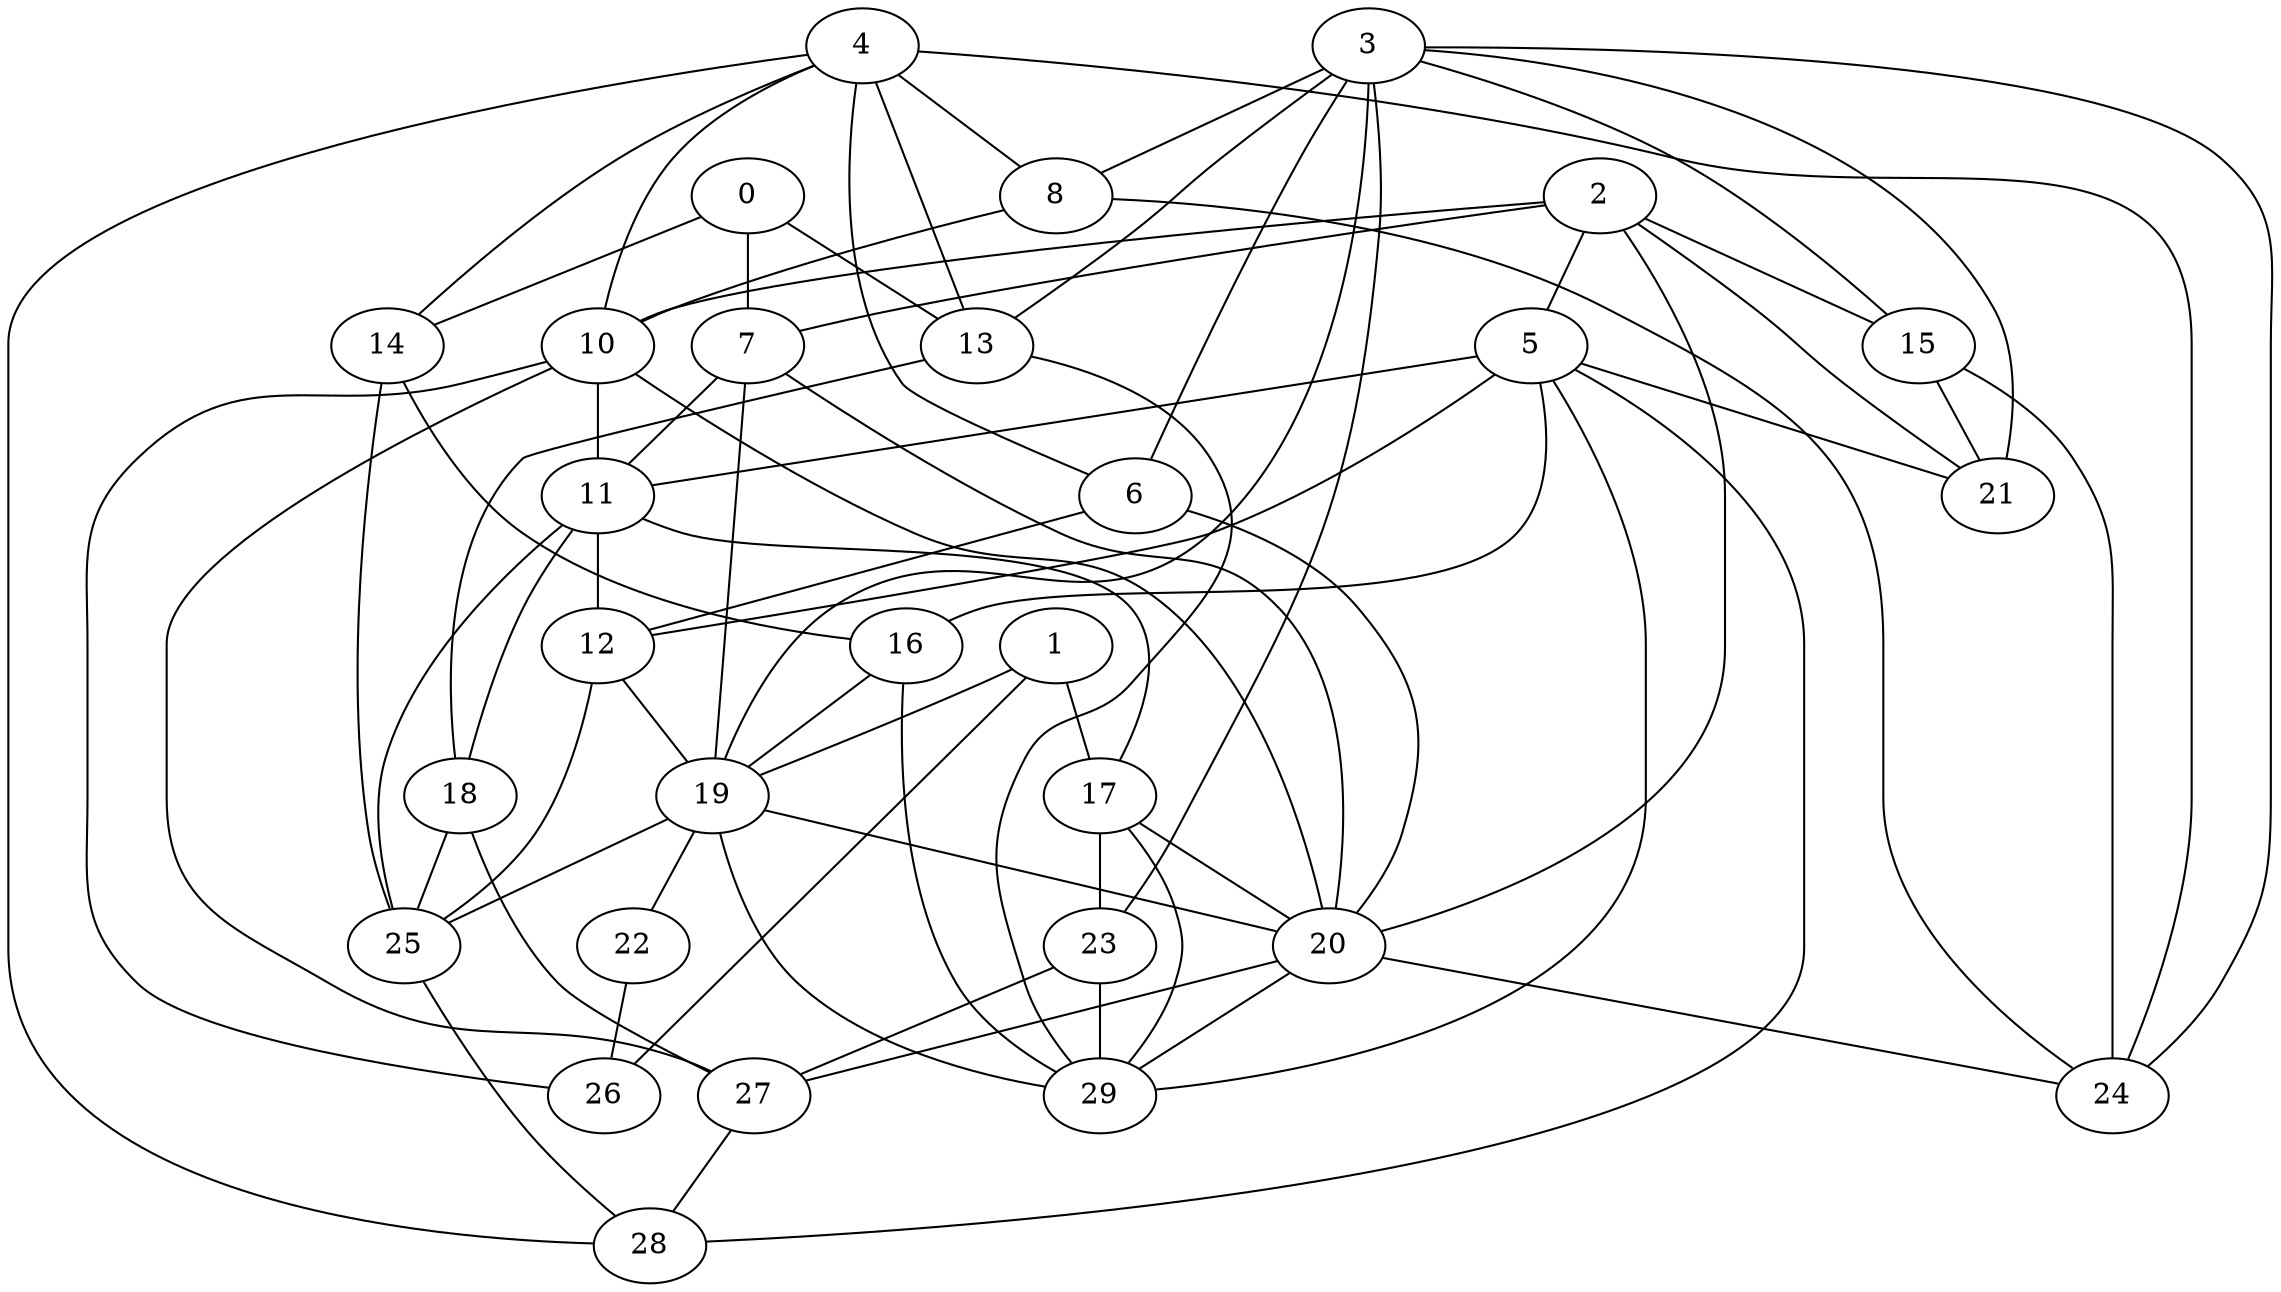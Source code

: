 graph G {
   8 -- 10
   8 -- 24
   0 -- 14
   0 -- 7
   0 -- 13
   1 -- 17
   1 -- 19
   1 -- 26
   2 -- 21
   2 -- 5
   2 -- 15
   2 -- 7
   2 -- 10
   2 -- 20
   3 -- 21
   3 -- 13
   3 -- 24
   3 -- 8
   3 -- 6
   3 -- 23
   3 -- 15
   3 -- 19
   4 -- 10
   4 -- 6
   4 -- 14
   4 -- 13
   4 -- 24
   4 -- 8
   4 -- 28
   5 -- 11
   5 -- 28
   5 -- 12
   5 -- 21
   5 -- 29
   5 -- 16
   6 -- 20
   6 -- 12
   7 -- 19
   7 -- 11
   7 -- 20
   10 -- 20
   10 -- 27
   10 -- 11
   10 -- 26
   11 -- 12
   11 -- 18
   11 -- 25
   11 -- 17
   12 -- 19
   12 -- 25
   13 -- 29
   13 -- 18
   14 -- 16
   14 -- 25
   15 -- 24
   15 -- 21
   16 -- 29
   16 -- 19
   17 -- 23
   17 -- 29
   17 -- 20
   18 -- 27
   18 -- 25
   19 -- 22
   19 -- 29
   19 -- 20
   19 -- 25
   20 -- 27
   20 -- 29
   20 -- 24
   22 -- 26
   23 -- 29
   23 -- 27
   25 -- 28
   27 -- 28
}
